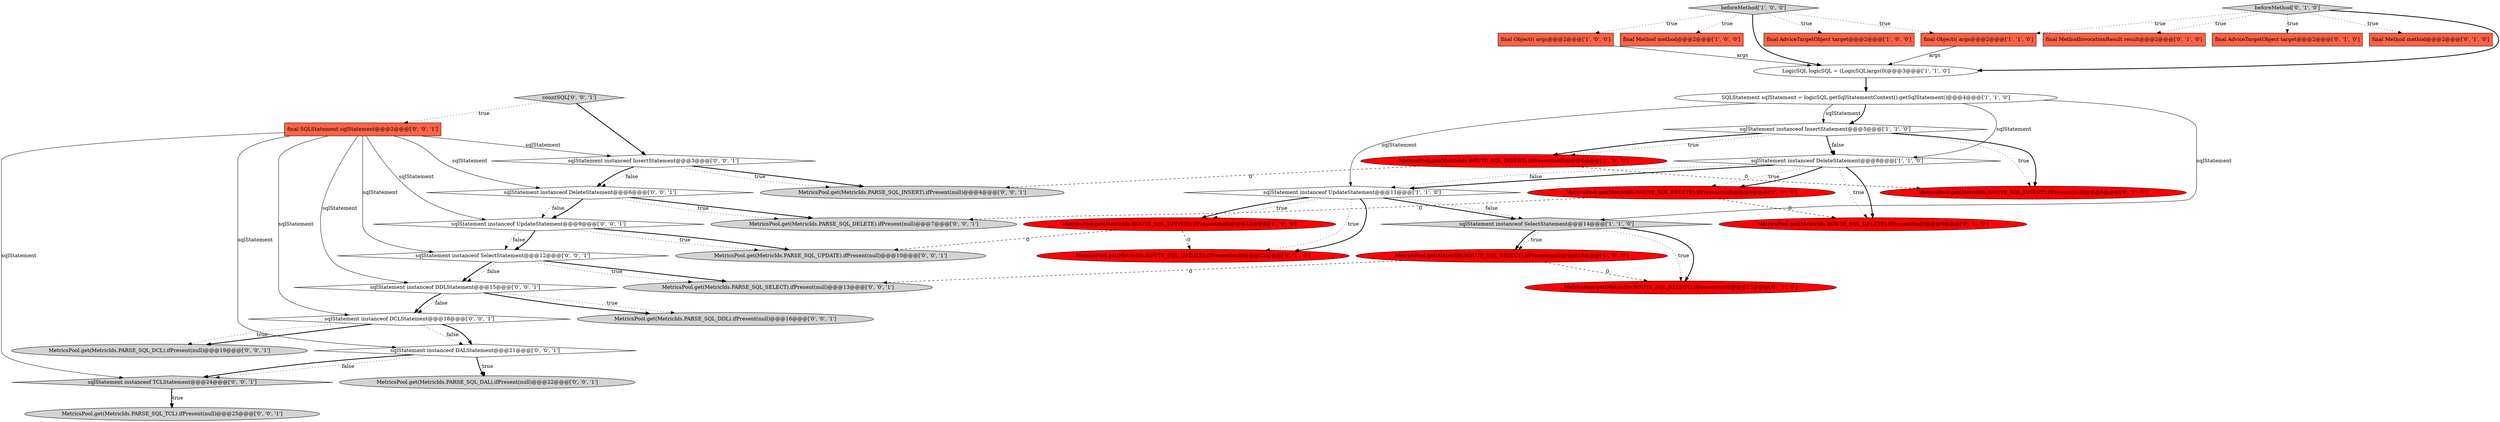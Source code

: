 digraph {
37 [style = filled, label = "sqlStatement instanceof InsertStatement@@@3@@@['0', '0', '1']", fillcolor = white, shape = diamond image = "AAA0AAABBB3BBB"];
17 [style = filled, label = "final MethodInvocationResult result@@@2@@@['0', '1', '0']", fillcolor = tomato, shape = box image = "AAA0AAABBB2BBB"];
7 [style = filled, label = "final Object(( args@@@2@@@['1', '0', '0']", fillcolor = tomato, shape = box image = "AAA0AAABBB1BBB"];
24 [style = filled, label = "sqlStatement instanceof SelectStatement@@@12@@@['0', '0', '1']", fillcolor = white, shape = diamond image = "AAA0AAABBB3BBB"];
4 [style = filled, label = "sqlStatement instanceof InsertStatement@@@5@@@['1', '1', '0']", fillcolor = white, shape = diamond image = "AAA0AAABBB1BBB"];
26 [style = filled, label = "MetricsPool.get(MetricIds.PARSE_SQL_TCL).ifPresent(null)@@@25@@@['0', '0', '1']", fillcolor = lightgray, shape = ellipse image = "AAA0AAABBB3BBB"];
1 [style = filled, label = "sqlStatement instanceof SelectStatement@@@14@@@['1', '1', '0']", fillcolor = lightgray, shape = diamond image = "AAA0AAABBB1BBB"];
22 [style = filled, label = "MetricsPool.get(MetricIds.ROUTE_SQL_INSERT).ifPresent(null)@@@6@@@['0', '1', '0']", fillcolor = red, shape = ellipse image = "AAA1AAABBB2BBB"];
9 [style = filled, label = "SQLStatement sqlStatement = logicSQL.getSqlStatementContext().getSqlStatement()@@@4@@@['1', '1', '0']", fillcolor = white, shape = ellipse image = "AAA0AAABBB1BBB"];
35 [style = filled, label = "final SQLStatement sqlStatement@@@2@@@['0', '0', '1']", fillcolor = tomato, shape = box image = "AAA0AAABBB3BBB"];
19 [style = filled, label = "MetricsPool.get(MetricIds.ROUTE_SQL_UPDATE).ifPresent(null)@@@12@@@['0', '1', '0']", fillcolor = red, shape = ellipse image = "AAA1AAABBB2BBB"];
16 [style = filled, label = "final AdviceTargetObject target@@@2@@@['0', '1', '0']", fillcolor = tomato, shape = box image = "AAA0AAABBB2BBB"];
10 [style = filled, label = "MetricsPool.get(MetricIds.ROUTE_SQL_SELECT).ifPresent(null)@@@15@@@['1', '0', '0']", fillcolor = red, shape = ellipse image = "AAA1AAABBB1BBB"];
12 [style = filled, label = "beforeMethod['1', '0', '0']", fillcolor = lightgray, shape = diamond image = "AAA0AAABBB1BBB"];
25 [style = filled, label = "MetricsPool.get(MetricIds.PARSE_SQL_INSERT).ifPresent(null)@@@4@@@['0', '0', '1']", fillcolor = lightgray, shape = ellipse image = "AAA0AAABBB3BBB"];
29 [style = filled, label = "MetricsPool.get(MetricIds.PARSE_SQL_UPDATE).ifPresent(null)@@@10@@@['0', '0', '1']", fillcolor = lightgray, shape = ellipse image = "AAA0AAABBB3BBB"];
33 [style = filled, label = "MetricsPool.get(MetricIds.PARSE_SQL_DAL).ifPresent(null)@@@22@@@['0', '0', '1']", fillcolor = lightgray, shape = ellipse image = "AAA0AAABBB3BBB"];
34 [style = filled, label = "sqlStatement instanceof DALStatement@@@21@@@['0', '0', '1']", fillcolor = white, shape = diamond image = "AAA0AAABBB3BBB"];
8 [style = filled, label = "MetricsPool.get(MetricIds.ROUTE_SQL_UPDATE).ifPresent(null)@@@12@@@['1', '0', '0']", fillcolor = red, shape = ellipse image = "AAA1AAABBB1BBB"];
6 [style = filled, label = "final Method method@@@2@@@['1', '0', '0']", fillcolor = tomato, shape = box image = "AAA0AAABBB1BBB"];
2 [style = filled, label = "sqlStatement instanceof UpdateStatement@@@11@@@['1', '1', '0']", fillcolor = white, shape = diamond image = "AAA0AAABBB1BBB"];
38 [style = filled, label = "sqlStatement instanceof DeleteStatement@@@6@@@['0', '0', '1']", fillcolor = white, shape = diamond image = "AAA0AAABBB3BBB"];
15 [style = filled, label = "MetricsPool.get(MetricIds.ROUTE_SQL_DELETE).ifPresent(null)@@@9@@@['0', '1', '0']", fillcolor = red, shape = ellipse image = "AAA1AAABBB2BBB"];
3 [style = filled, label = "sqlStatement instanceof DeleteStatement@@@8@@@['1', '1', '0']", fillcolor = white, shape = diamond image = "AAA0AAABBB1BBB"];
14 [style = filled, label = "final Object(( args@@@2@@@['1', '1', '0']", fillcolor = tomato, shape = box image = "AAA0AAABBB1BBB"];
27 [style = filled, label = "sqlStatement instanceof UpdateStatement@@@9@@@['0', '0', '1']", fillcolor = white, shape = diamond image = "AAA0AAABBB3BBB"];
18 [style = filled, label = "final Method method@@@2@@@['0', '1', '0']", fillcolor = tomato, shape = box image = "AAA0AAABBB2BBB"];
5 [style = filled, label = "LogicSQL logicSQL = (LogicSQL)args(0(@@@3@@@['1', '1', '0']", fillcolor = white, shape = ellipse image = "AAA0AAABBB1BBB"];
31 [style = filled, label = "MetricsPool.get(MetricIds.PARSE_SQL_DCL).ifPresent(null)@@@19@@@['0', '0', '1']", fillcolor = lightgray, shape = ellipse image = "AAA0AAABBB3BBB"];
0 [style = filled, label = "MetricsPool.get(MetricIds.ROUTE_SQL_DELETE).ifPresent(null)@@@9@@@['1', '0', '0']", fillcolor = red, shape = ellipse image = "AAA1AAABBB1BBB"];
11 [style = filled, label = "final AdviceTargetObject target@@@2@@@['1', '0', '0']", fillcolor = tomato, shape = box image = "AAA0AAABBB1BBB"];
13 [style = filled, label = "MetricsPool.get(MetricIds.ROUTE_SQL_INSERT).ifPresent(null)@@@6@@@['1', '0', '0']", fillcolor = red, shape = ellipse image = "AAA1AAABBB1BBB"];
30 [style = filled, label = "MetricsPool.get(MetricIds.PARSE_SQL_SELECT).ifPresent(null)@@@13@@@['0', '0', '1']", fillcolor = lightgray, shape = ellipse image = "AAA0AAABBB3BBB"];
28 [style = filled, label = "countSQL['0', '0', '1']", fillcolor = lightgray, shape = diamond image = "AAA0AAABBB3BBB"];
40 [style = filled, label = "MetricsPool.get(MetricIds.PARSE_SQL_DDL).ifPresent(null)@@@16@@@['0', '0', '1']", fillcolor = lightgray, shape = ellipse image = "AAA0AAABBB3BBB"];
21 [style = filled, label = "MetricsPool.get(MetricIds.ROUTE_SQL_SELECT).ifPresent(null)@@@15@@@['0', '1', '0']", fillcolor = red, shape = ellipse image = "AAA1AAABBB2BBB"];
39 [style = filled, label = "sqlStatement instanceof DDLStatement@@@15@@@['0', '0', '1']", fillcolor = white, shape = diamond image = "AAA0AAABBB3BBB"];
20 [style = filled, label = "beforeMethod['0', '1', '0']", fillcolor = lightgray, shape = diamond image = "AAA0AAABBB2BBB"];
23 [style = filled, label = "sqlStatement instanceof TCLStatement@@@24@@@['0', '0', '1']", fillcolor = lightgray, shape = diamond image = "AAA0AAABBB3BBB"];
36 [style = filled, label = "sqlStatement instanceof DCLStatement@@@18@@@['0', '0', '1']", fillcolor = white, shape = diamond image = "AAA0AAABBB3BBB"];
32 [style = filled, label = "MetricsPool.get(MetricIds.PARSE_SQL_DELETE).ifPresent(null)@@@7@@@['0', '0', '1']", fillcolor = lightgray, shape = ellipse image = "AAA0AAABBB3BBB"];
12->5 [style = bold, label=""];
5->9 [style = bold, label=""];
28->35 [style = dotted, label="true"];
24->39 [style = bold, label=""];
4->3 [style = dotted, label="false"];
1->21 [style = dotted, label="true"];
13->25 [style = dashed, label="0"];
24->30 [style = bold, label=""];
35->34 [style = solid, label="sqlStatement"];
1->21 [style = bold, label=""];
37->38 [style = bold, label=""];
3->0 [style = dotted, label="true"];
20->18 [style = dotted, label="true"];
7->5 [style = solid, label="args"];
2->8 [style = dotted, label="true"];
4->3 [style = bold, label=""];
39->36 [style = dotted, label="false"];
28->37 [style = bold, label=""];
9->2 [style = solid, label="sqlStatement"];
36->31 [style = bold, label=""];
34->33 [style = bold, label=""];
35->39 [style = solid, label="sqlStatement"];
36->31 [style = dotted, label="true"];
3->0 [style = bold, label=""];
38->32 [style = bold, label=""];
12->11 [style = dotted, label="true"];
4->13 [style = dotted, label="true"];
3->2 [style = bold, label=""];
12->6 [style = dotted, label="true"];
4->22 [style = dotted, label="true"];
27->29 [style = dotted, label="true"];
9->4 [style = solid, label="sqlStatement"];
27->24 [style = dotted, label="false"];
39->40 [style = dotted, label="true"];
27->29 [style = bold, label=""];
12->7 [style = dotted, label="true"];
4->22 [style = bold, label=""];
2->19 [style = dotted, label="true"];
35->36 [style = solid, label="sqlStatement"];
35->37 [style = solid, label="sqlStatement"];
1->10 [style = dotted, label="true"];
9->3 [style = solid, label="sqlStatement"];
2->1 [style = bold, label=""];
20->17 [style = dotted, label="true"];
37->25 [style = bold, label=""];
4->13 [style = bold, label=""];
20->14 [style = dotted, label="true"];
38->27 [style = bold, label=""];
2->8 [style = bold, label=""];
38->32 [style = dotted, label="true"];
24->30 [style = dotted, label="true"];
37->25 [style = dotted, label="true"];
35->38 [style = solid, label="sqlStatement"];
34->23 [style = dotted, label="false"];
35->23 [style = solid, label="sqlStatement"];
10->30 [style = dashed, label="0"];
39->40 [style = bold, label=""];
3->15 [style = dotted, label="true"];
34->33 [style = dotted, label="true"];
35->24 [style = solid, label="sqlStatement"];
36->34 [style = dotted, label="false"];
27->24 [style = bold, label=""];
34->23 [style = bold, label=""];
24->39 [style = dotted, label="false"];
37->38 [style = dotted, label="false"];
35->27 [style = solid, label="sqlStatement"];
36->34 [style = bold, label=""];
8->29 [style = dashed, label="0"];
8->19 [style = dashed, label="0"];
2->19 [style = bold, label=""];
10->21 [style = dashed, label="0"];
2->1 [style = dotted, label="false"];
9->4 [style = bold, label=""];
38->27 [style = dotted, label="false"];
0->32 [style = dashed, label="0"];
23->26 [style = bold, label=""];
0->15 [style = dashed, label="0"];
3->15 [style = bold, label=""];
20->5 [style = bold, label=""];
14->5 [style = solid, label="args"];
12->14 [style = dotted, label="true"];
23->26 [style = dotted, label="true"];
1->10 [style = bold, label=""];
3->2 [style = dotted, label="false"];
39->36 [style = bold, label=""];
13->22 [style = dashed, label="0"];
9->1 [style = solid, label="sqlStatement"];
20->16 [style = dotted, label="true"];
}
